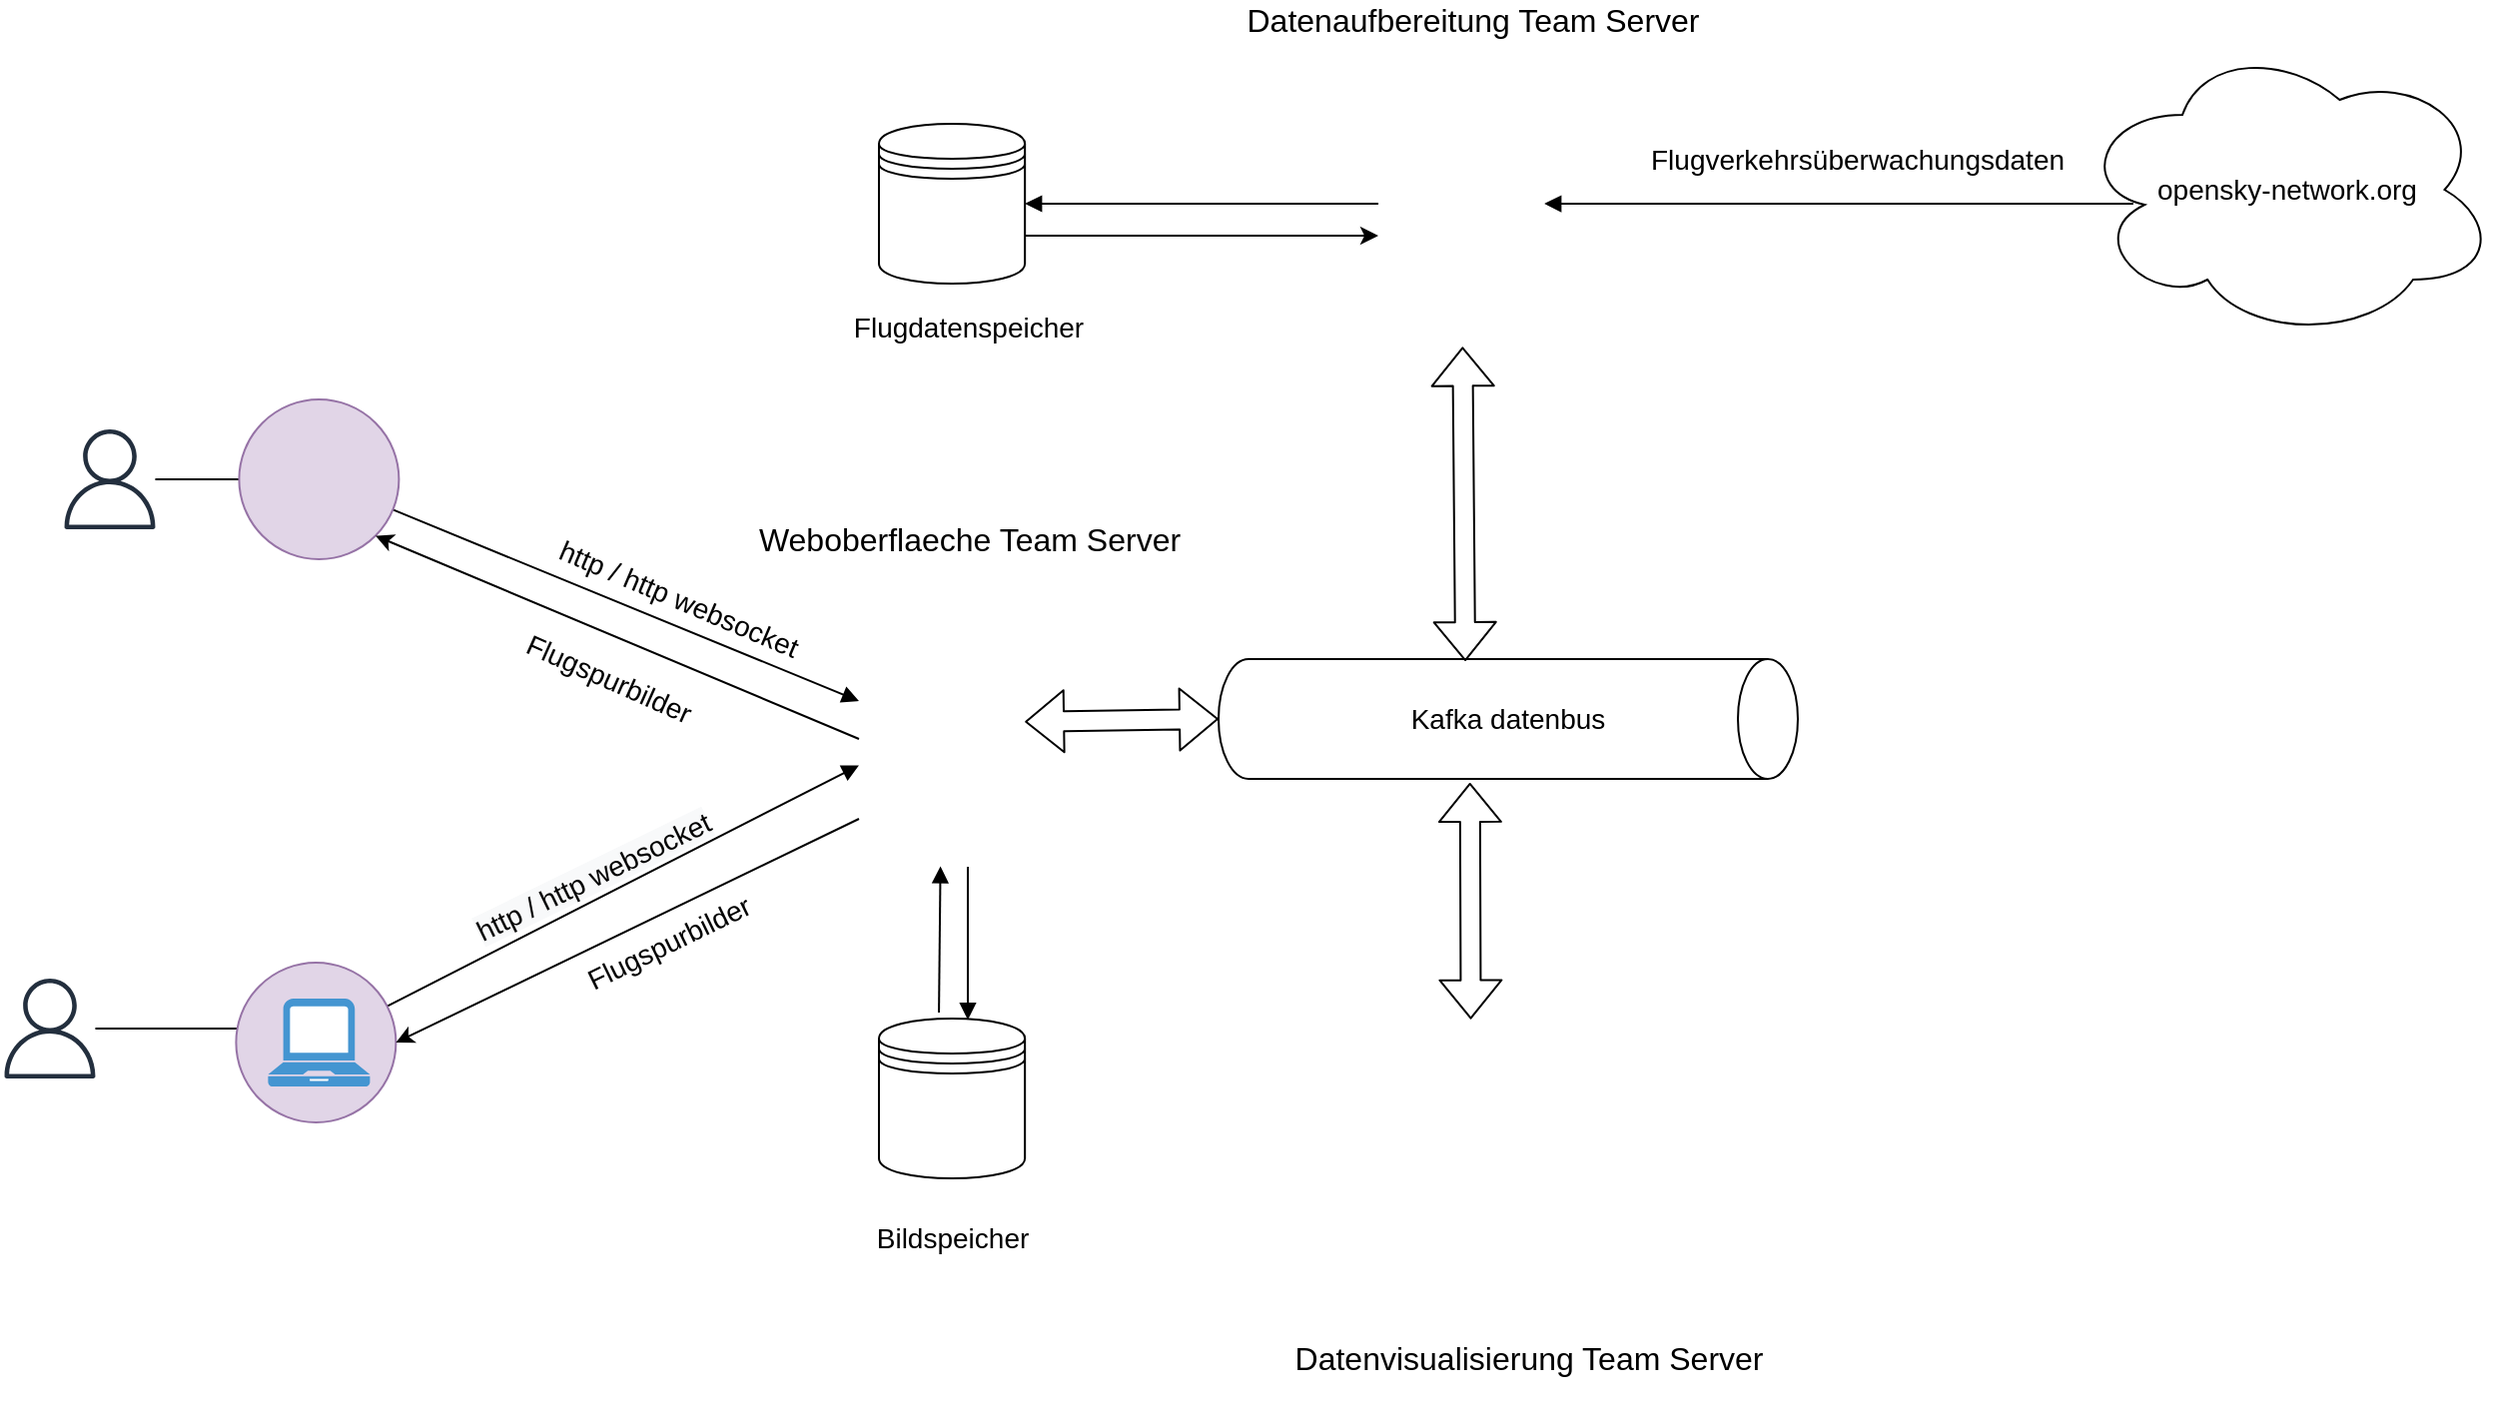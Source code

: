 <mxfile version="13.6.2" type="github"><diagram id="04vfQeEAYm-4bYGqKsQd" name="Page-1"><mxGraphModel dx="1796" dy="1642" grid="1" gridSize="10" guides="1" tooltips="1" connect="1" arrows="1" fold="1" page="1" pageScale="1" pageWidth="850" pageHeight="1100" math="0" shadow="0"><root><mxCell id="0"/><mxCell id="1" parent="0"/><mxCell id="cKtmVZtTV7N5-hYRqGAx-9" style="edgeStyle=orthogonalEdgeStyle;rounded=0;orthogonalLoop=1;jettySize=auto;html=1;entryX=0;entryY=0.5;entryDx=0;entryDy=0;endArrow=none;endFill=0;" edge="1" parent="1" source="cKtmVZtTV7N5-hYRqGAx-1" target="cKtmVZtTV7N5-hYRqGAx-6"><mxGeometry relative="1" as="geometry"/></mxCell><mxCell id="cKtmVZtTV7N5-hYRqGAx-1" value="" style="outlineConnect=0;fontColor=#232F3E;gradientColor=none;fillColor=#232F3E;strokeColor=none;dashed=0;verticalLabelPosition=bottom;verticalAlign=top;align=center;html=1;fontSize=12;fontStyle=0;aspect=fixed;pointerEvents=1;shape=mxgraph.aws4.user;" vertex="1" parent="1"><mxGeometry x="-730" y="145" width="50" height="50" as="geometry"/></mxCell><mxCell id="cKtmVZtTV7N5-hYRqGAx-10" style="edgeStyle=orthogonalEdgeStyle;rounded=0;orthogonalLoop=1;jettySize=auto;html=1;entryX=0.022;entryY=0.413;entryDx=0;entryDy=0;entryPerimeter=0;endArrow=none;endFill=0;strokeColor=#000000;" edge="1" parent="1" source="cKtmVZtTV7N5-hYRqGAx-2" target="cKtmVZtTV7N5-hYRqGAx-7"><mxGeometry relative="1" as="geometry"/></mxCell><mxCell id="cKtmVZtTV7N5-hYRqGAx-2" value="" style="outlineConnect=0;fontColor=#232F3E;gradientColor=none;fillColor=#232F3E;strokeColor=none;dashed=0;verticalLabelPosition=bottom;verticalAlign=top;align=center;html=1;fontSize=12;fontStyle=0;aspect=fixed;pointerEvents=1;shape=mxgraph.aws4.user;" vertex="1" parent="1"><mxGeometry x="-760" y="420" width="50" height="50" as="geometry"/></mxCell><mxCell id="cKtmVZtTV7N5-hYRqGAx-14" style="rounded=0;orthogonalLoop=1;jettySize=auto;html=1;endArrow=block;endFill=1;strokeColor=#000000;" edge="1" parent="1" source="cKtmVZtTV7N5-hYRqGAx-6" target="cKtmVZtTV7N5-hYRqGAx-12"><mxGeometry relative="1" as="geometry"><Array as="points"><mxPoint x="-330" y="281"/></Array></mxGeometry></mxCell><mxCell id="cKtmVZtTV7N5-hYRqGAx-6" value="" style="ellipse;whiteSpace=wrap;html=1;aspect=fixed;fillColor=#e1d5e7;strokeColor=#9673a6;" vertex="1" parent="1"><mxGeometry x="-640.3" y="130" width="80" height="80" as="geometry"/></mxCell><mxCell id="cKtmVZtTV7N5-hYRqGAx-19" style="edgeStyle=none;rounded=0;orthogonalLoop=1;jettySize=auto;html=1;startArrow=none;startFill=0;endArrow=block;endFill=1;strokeColor=#000000;" edge="1" parent="1" source="cKtmVZtTV7N5-hYRqGAx-7" target="cKtmVZtTV7N5-hYRqGAx-12"><mxGeometry relative="1" as="geometry"/></mxCell><mxCell id="cKtmVZtTV7N5-hYRqGAx-7" value="" style="ellipse;whiteSpace=wrap;html=1;aspect=fixed;fillColor=#e1d5e7;strokeColor=#9673a6;" vertex="1" parent="1"><mxGeometry x="-641.8" y="412" width="80" height="80" as="geometry"/></mxCell><mxCell id="cKtmVZtTV7N5-hYRqGAx-5" value="" style="pointerEvents=1;shadow=0;dashed=0;html=1;strokeColor=none;fillColor=#4495D1;labelPosition=center;verticalLabelPosition=bottom;verticalAlign=top;align=center;outlineConnect=0;shape=mxgraph.veeam.laptop;" vertex="1" parent="1"><mxGeometry x="-625.8" y="430" width="51" height="44" as="geometry"/></mxCell><mxCell id="cKtmVZtTV7N5-hYRqGAx-11" value="" style="shape=image;html=1;verticalAlign=top;verticalLabelPosition=bottom;labelBackgroundColor=#ffffff;imageAspect=0;aspect=fixed;image=https://cdn2.iconfinder.com/data/icons/freecns-cumulus/16/519964-027_Smartphone-128.png" vertex="1" parent="1"><mxGeometry x="-620.3" y="150" width="40" height="40" as="geometry"/></mxCell><mxCell id="cKtmVZtTV7N5-hYRqGAx-12" value="" style="outlineConnect=0;dashed=0;verticalLabelPosition=bottom;verticalAlign=top;align=center;html=1;fontSize=12;fontStyle=0;aspect=fixed;pointerEvents=1;shape=mxgraph.aws4.traditional_server;" vertex="1" parent="1"><mxGeometry x="-330" y="220" width="83.08" height="144" as="geometry"/></mxCell><mxCell id="cKtmVZtTV7N5-hYRqGAx-13" value="&lt;font style=&quot;font-size: 16px&quot;&gt;Weboberflaeche Team Server&lt;/font&gt;" style="text;html=1;align=center;verticalAlign=middle;resizable=0;points=[];autosize=1;" vertex="1" parent="1"><mxGeometry x="-390" y="190" width="230" height="20" as="geometry"/></mxCell><mxCell id="cKtmVZtTV7N5-hYRqGAx-20" value="&lt;font style=&quot;font-size: 14px&quot;&gt;http / http websocket&lt;/font&gt;" style="text;html=1;strokeColor=none;fillColor=none;align=center;verticalAlign=middle;whiteSpace=wrap;rounded=0;rotation=23;" vertex="1" parent="1"><mxGeometry x="-490" y="220" width="140" height="20" as="geometry"/></mxCell><mxCell id="cKtmVZtTV7N5-hYRqGAx-21" style="edgeStyle=none;rounded=0;orthogonalLoop=1;jettySize=auto;html=1;exitX=0.75;exitY=1;exitDx=0;exitDy=0;startArrow=none;startFill=0;endArrow=block;endFill=1;strokeColor=#000000;" edge="1" parent="1" source="cKtmVZtTV7N5-hYRqGAx-20" target="cKtmVZtTV7N5-hYRqGAx-20"><mxGeometry relative="1" as="geometry"/></mxCell><mxCell id="cKtmVZtTV7N5-hYRqGAx-22" value="&lt;meta charset=&quot;utf-8&quot;&gt;&lt;span style=&quot;color: rgb(0, 0, 0); font-family: helvetica; font-size: 14px; font-style: normal; font-weight: 400; letter-spacing: normal; text-align: center; text-indent: 0px; text-transform: none; word-spacing: 0px; background-color: rgb(248, 249, 250); display: inline; float: none;&quot;&gt;http / http websocket&lt;/span&gt;" style="text;whiteSpace=wrap;html=1;rotation=334;sketch=0;" vertex="1" parent="1"><mxGeometry x="-530" y="350" width="150" height="30" as="geometry"/></mxCell><mxCell id="cKtmVZtTV7N5-hYRqGAx-25" value="" style="endArrow=classic;html=1;strokeColor=#000000;entryX=1;entryY=1;entryDx=0;entryDy=0;" edge="1" parent="1" target="cKtmVZtTV7N5-hYRqGAx-6"><mxGeometry width="50" height="50" relative="1" as="geometry"><mxPoint x="-330" y="300" as="sourcePoint"/><mxPoint x="-360" y="260" as="targetPoint"/></mxGeometry></mxCell><mxCell id="cKtmVZtTV7N5-hYRqGAx-26" value="" style="endArrow=classic;html=1;strokeColor=#000000;entryX=1;entryY=0.5;entryDx=0;entryDy=0;" edge="1" parent="1" target="cKtmVZtTV7N5-hYRqGAx-7"><mxGeometry width="50" height="50" relative="1" as="geometry"><mxPoint x="-330" y="340" as="sourcePoint"/><mxPoint x="-360" y="260" as="targetPoint"/></mxGeometry></mxCell><mxCell id="cKtmVZtTV7N5-hYRqGAx-27" value="Flugspurbilder" style="text;html=1;strokeColor=none;fillColor=none;align=center;verticalAlign=middle;whiteSpace=wrap;rounded=0;sketch=0;rotation=24;fontSize=14;" vertex="1" parent="1"><mxGeometry x="-475" y="260" width="40" height="20" as="geometry"/></mxCell><mxCell id="cKtmVZtTV7N5-hYRqGAx-28" value="Flugspurbilder" style="text;html=1;strokeColor=none;fillColor=none;align=center;verticalAlign=middle;whiteSpace=wrap;rounded=0;sketch=0;rotation=334;fontSize=14;" vertex="1" parent="1"><mxGeometry x="-445" y="392" width="40" height="20" as="geometry"/></mxCell><mxCell id="cKtmVZtTV7N5-hYRqGAx-71" style="edgeStyle=none;rounded=0;orthogonalLoop=1;jettySize=auto;html=1;entryX=0.133;entryY=0.547;entryDx=0;entryDy=0;entryPerimeter=0;startArrow=block;startFill=1;endArrow=none;endFill=0;strokeColor=#000000;fontSize=14;" edge="1" parent="1" source="cKtmVZtTV7N5-hYRqGAx-34" target="cKtmVZtTV7N5-hYRqGAx-69"><mxGeometry relative="1" as="geometry"/></mxCell><mxCell id="cKtmVZtTV7N5-hYRqGAx-34" value="" style="outlineConnect=0;dashed=0;verticalLabelPosition=bottom;verticalAlign=top;align=center;html=1;fontSize=12;fontStyle=0;aspect=fixed;pointerEvents=1;shape=mxgraph.aws4.traditional_server;" vertex="1" parent="1"><mxGeometry x="-70" y="-40" width="83.08" height="144" as="geometry"/></mxCell><mxCell id="cKtmVZtTV7N5-hYRqGAx-35" value="" style="outlineConnect=0;dashed=0;verticalLabelPosition=bottom;verticalAlign=top;align=center;html=1;fontSize=12;fontStyle=0;aspect=fixed;pointerEvents=1;shape=mxgraph.aws4.traditional_server;" vertex="1" parent="1"><mxGeometry x="-65" y="440" width="83.08" height="144" as="geometry"/></mxCell><mxCell id="cKtmVZtTV7N5-hYRqGAx-36" value="&lt;font style=&quot;font-size: 16px&quot;&gt;Datenvisualisierung Team Server&lt;br&gt;&lt;br&gt;&lt;/font&gt;" style="text;html=1;align=center;verticalAlign=middle;resizable=0;points=[];autosize=1;" vertex="1" parent="1"><mxGeometry x="-120" y="600" width="250" height="40" as="geometry"/></mxCell><mxCell id="cKtmVZtTV7N5-hYRqGAx-37" value="&lt;font style=&quot;font-size: 16px&quot;&gt;Datenaufbereitung Team Server&lt;/font&gt;" style="text;html=1;align=center;verticalAlign=middle;resizable=0;points=[];autosize=1;" vertex="1" parent="1"><mxGeometry x="-143.46" y="-70" width="240" height="20" as="geometry"/></mxCell><mxCell id="cKtmVZtTV7N5-hYRqGAx-49" value="" style="edgeStyle=none;rounded=0;orthogonalLoop=1;jettySize=auto;html=1;startArrow=none;startFill=0;endArrow=block;endFill=1;strokeColor=#000000;fontSize=14;exitX=0.411;exitY=-0.037;exitDx=0;exitDy=0;exitPerimeter=0;" edge="1" parent="1" source="cKtmVZtTV7N5-hYRqGAx-38" target="cKtmVZtTV7N5-hYRqGAx-12"><mxGeometry relative="1" as="geometry"><mxPoint x="-292" y="430" as="sourcePoint"/></mxGeometry></mxCell><mxCell id="cKtmVZtTV7N5-hYRqGAx-38" value="" style="shape=datastore;whiteSpace=wrap;html=1;sketch=0;fontSize=14;" vertex="1" parent="1"><mxGeometry x="-320" y="440" width="73.08" height="80" as="geometry"/></mxCell><mxCell id="cKtmVZtTV7N5-hYRqGAx-50" value="" style="edgeStyle=none;rounded=0;orthogonalLoop=1;jettySize=auto;html=1;startArrow=block;startFill=1;endArrow=none;endFill=0;strokeColor=#000000;fontSize=14;" edge="1" parent="1"><mxGeometry relative="1" as="geometry"><mxPoint x="-275.5" y="440.68" as="sourcePoint"/><mxPoint x="-275.5" y="363.998" as="targetPoint"/></mxGeometry></mxCell><mxCell id="cKtmVZtTV7N5-hYRqGAx-52" value="Bildspeicher&lt;br&gt;" style="text;html=1;strokeColor=none;fillColor=none;align=center;verticalAlign=middle;whiteSpace=wrap;rounded=0;sketch=0;fontSize=14;" vertex="1" parent="1"><mxGeometry x="-303.46" y="540" width="40" height="20" as="geometry"/></mxCell><mxCell id="cKtmVZtTV7N5-hYRqGAx-53" style="edgeStyle=none;rounded=0;orthogonalLoop=1;jettySize=auto;html=1;exitX=1;exitY=0.5;exitDx=0;exitDy=0;startArrow=block;startFill=1;endArrow=none;endFill=0;strokeColor=#000000;fontSize=14;" edge="1" parent="1" source="cKtmVZtTV7N5-hYRqGAx-52" target="cKtmVZtTV7N5-hYRqGAx-52"><mxGeometry relative="1" as="geometry"/></mxCell><mxCell id="cKtmVZtTV7N5-hYRqGAx-54" value="Kafka datenbus" style="shape=cylinder2;whiteSpace=wrap;html=1;boundedLbl=1;backgroundOutline=1;size=15;sketch=0;strokeColor=#000000;fillColor=none;fontSize=14;direction=south;" vertex="1" parent="1"><mxGeometry x="-150" y="260" width="290" height="60" as="geometry"/></mxCell><mxCell id="cKtmVZtTV7N5-hYRqGAx-56" value="" style="shape=flexArrow;endArrow=classic;startArrow=classic;html=1;strokeColor=#000000;fontSize=14;" edge="1" parent="1" source="cKtmVZtTV7N5-hYRqGAx-12"><mxGeometry width="50" height="50" relative="1" as="geometry"><mxPoint x="-200" y="340" as="sourcePoint"/><mxPoint x="-150" y="290" as="targetPoint"/></mxGeometry></mxCell><mxCell id="cKtmVZtTV7N5-hYRqGAx-59" value="" style="shape=flexArrow;endArrow=classic;startArrow=classic;html=1;strokeColor=#000000;fontSize=14;entryX=1.033;entryY=0.566;entryDx=0;entryDy=0;entryPerimeter=0;" edge="1" parent="1" source="cKtmVZtTV7N5-hYRqGAx-35" target="cKtmVZtTV7N5-hYRqGAx-54"><mxGeometry width="50" height="50" relative="1" as="geometry"><mxPoint x="-200" y="410" as="sourcePoint"/><mxPoint x="-150" y="360" as="targetPoint"/></mxGeometry></mxCell><mxCell id="cKtmVZtTV7N5-hYRqGAx-60" value="" style="shape=flexArrow;endArrow=classic;startArrow=classic;html=1;strokeColor=#000000;fontSize=14;exitX=0.017;exitY=0.574;exitDx=0;exitDy=0;exitPerimeter=0;" edge="1" parent="1" source="cKtmVZtTV7N5-hYRqGAx-54" target="cKtmVZtTV7N5-hYRqGAx-34"><mxGeometry width="50" height="50" relative="1" as="geometry"><mxPoint x="-13.46" y="230" as="sourcePoint"/><mxPoint x="-143.46" y="190" as="targetPoint"/></mxGeometry></mxCell><mxCell id="cKtmVZtTV7N5-hYRqGAx-66" style="edgeStyle=none;rounded=0;orthogonalLoop=1;jettySize=auto;html=1;startArrow=block;startFill=1;endArrow=none;endFill=0;strokeColor=#000000;fontSize=14;" edge="1" parent="1" source="cKtmVZtTV7N5-hYRqGAx-61" target="cKtmVZtTV7N5-hYRqGAx-34"><mxGeometry relative="1" as="geometry"/></mxCell><mxCell id="cKtmVZtTV7N5-hYRqGAx-61" value="" style="shape=datastore;whiteSpace=wrap;html=1;sketch=0;fontSize=14;" vertex="1" parent="1"><mxGeometry x="-320" y="-8" width="73.08" height="80" as="geometry"/></mxCell><mxCell id="cKtmVZtTV7N5-hYRqGAx-64" value="Flugdatenspeicher" style="text;html=1;strokeColor=none;fillColor=none;align=center;verticalAlign=middle;whiteSpace=wrap;rounded=0;sketch=0;fontSize=14;" vertex="1" parent="1"><mxGeometry x="-295.0" y="84" width="40" height="20" as="geometry"/></mxCell><mxCell id="cKtmVZtTV7N5-hYRqGAx-68" value="" style="endArrow=classic;html=1;strokeColor=#000000;fontSize=14;exitX=1;exitY=0.7;exitDx=0;exitDy=0;" edge="1" parent="1" source="cKtmVZtTV7N5-hYRqGAx-61"><mxGeometry width="50" height="50" relative="1" as="geometry"><mxPoint x="-200" y="220" as="sourcePoint"/><mxPoint x="-70" y="48" as="targetPoint"/></mxGeometry></mxCell><mxCell id="cKtmVZtTV7N5-hYRqGAx-69" value="opensky-network.org" style="ellipse;shape=cloud;whiteSpace=wrap;html=1;sketch=0;strokeColor=#000000;fillColor=none;fontSize=14;" vertex="1" parent="1"><mxGeometry x="280" y="-50" width="210" height="150" as="geometry"/></mxCell><mxCell id="cKtmVZtTV7N5-hYRqGAx-72" value="Flugverkehrsüberwachungsdaten" style="text;html=1;strokeColor=none;fillColor=none;align=center;verticalAlign=middle;whiteSpace=wrap;rounded=0;sketch=0;fontSize=14;" vertex="1" parent="1"><mxGeometry x="150" width="40" height="20" as="geometry"/></mxCell></root></mxGraphModel></diagram></mxfile>